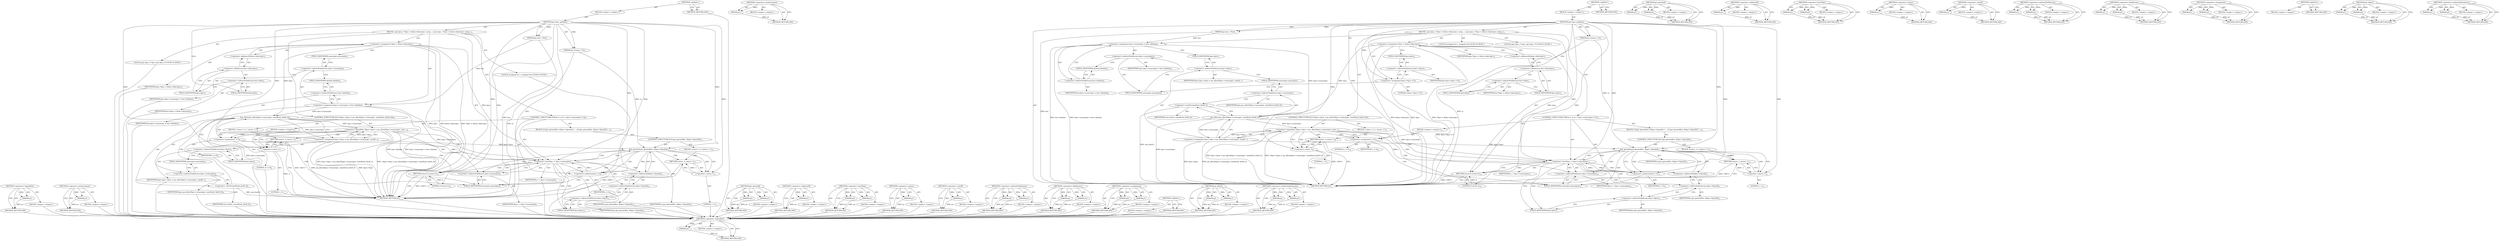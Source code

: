 digraph "&lt;operator&gt;.indirectIndexAccess" {
vulnerable_119 [label=<(METHOD,&lt;operator&gt;.logicalNot)>];
vulnerable_120 [label=<(PARAM,p1)>];
vulnerable_121 [label=<(BLOCK,&lt;empty&gt;,&lt;empty&gt;)>];
vulnerable_122 [label=<(METHOD_RETURN,ANY)>];
vulnerable_141 [label=<(METHOD,&lt;operator&gt;.preIncrement)>];
vulnerable_142 [label=<(PARAM,p1)>];
vulnerable_143 [label=<(BLOCK,&lt;empty&gt;,&lt;empty&gt;)>];
vulnerable_144 [label=<(METHOD_RETURN,ANY)>];
vulnerable_6 [label=<(METHOD,&lt;global&gt;)<SUB>1</SUB>>];
vulnerable_7 [label=<(BLOCK,&lt;empty&gt;,&lt;empty&gt;)<SUB>1</SUB>>];
vulnerable_8 [label=<(METHOD,jp2_bpcc_getdata)<SUB>1</SUB>>];
vulnerable_9 [label=<(PARAM,jp2_box_t *box)<SUB>1</SUB>>];
vulnerable_10 [label=<(PARAM,jas_stream_t *in)<SUB>1</SUB>>];
vulnerable_11 [label=<(BLOCK,{
 	jp2_bpcc_t *bpcc = &amp;box-&gt;data.bpcc;
 	unsig...,{
 	jp2_bpcc_t *bpcc = &amp;box-&gt;data.bpcc;
 	unsig...)<SUB>2</SUB>>];
vulnerable_12 [label="<(LOCAL,jp2_bpcc_t* bpcc: jp2_bpcc_t*)<SUB>3</SUB>>"];
vulnerable_13 [label=<(&lt;operator&gt;.assignment,*bpcc = &amp;box-&gt;data.bpcc)<SUB>3</SUB>>];
vulnerable_14 [label=<(IDENTIFIER,bpcc,*bpcc = &amp;box-&gt;data.bpcc)<SUB>3</SUB>>];
vulnerable_15 [label=<(&lt;operator&gt;.addressOf,&amp;box-&gt;data.bpcc)<SUB>3</SUB>>];
vulnerable_16 [label=<(&lt;operator&gt;.fieldAccess,box-&gt;data.bpcc)<SUB>3</SUB>>];
vulnerable_17 [label=<(&lt;operator&gt;.indirectFieldAccess,box-&gt;data)<SUB>3</SUB>>];
vulnerable_18 [label=<(IDENTIFIER,box,*bpcc = &amp;box-&gt;data.bpcc)<SUB>3</SUB>>];
vulnerable_19 [label=<(FIELD_IDENTIFIER,data,data)<SUB>3</SUB>>];
vulnerable_20 [label=<(FIELD_IDENTIFIER,bpcc,bpcc)<SUB>3</SUB>>];
vulnerable_21 [label="<(LOCAL,unsigned int i: unsigned int)<SUB>4</SUB>>"];
vulnerable_22 [label=<(&lt;operator&gt;.assignment,bpcc-&gt;numcmpts = box-&gt;datalen)<SUB>5</SUB>>];
vulnerable_23 [label=<(&lt;operator&gt;.indirectFieldAccess,bpcc-&gt;numcmpts)<SUB>5</SUB>>];
vulnerable_24 [label=<(IDENTIFIER,bpcc,bpcc-&gt;numcmpts = box-&gt;datalen)<SUB>5</SUB>>];
vulnerable_25 [label=<(FIELD_IDENTIFIER,numcmpts,numcmpts)<SUB>5</SUB>>];
vulnerable_26 [label=<(&lt;operator&gt;.indirectFieldAccess,box-&gt;datalen)<SUB>5</SUB>>];
vulnerable_27 [label=<(IDENTIFIER,box,bpcc-&gt;numcmpts = box-&gt;datalen)<SUB>5</SUB>>];
vulnerable_28 [label=<(FIELD_IDENTIFIER,datalen,datalen)<SUB>5</SUB>>];
vulnerable_29 [label=<(CONTROL_STRUCTURE,IF,if (!(bpcc-&gt;bpcs = jas_alloc2(bpcc-&gt;numcmpts, sizeof(uint_fast8_t)))))<SUB>6</SUB>>];
vulnerable_30 [label=<(&lt;operator&gt;.logicalNot,!(bpcc-&gt;bpcs = jas_alloc2(bpcc-&gt;numcmpts, sizeo...)<SUB>6</SUB>>];
vulnerable_31 [label=<(&lt;operator&gt;.assignment,bpcc-&gt;bpcs = jas_alloc2(bpcc-&gt;numcmpts, sizeof(...)<SUB>6</SUB>>];
vulnerable_32 [label=<(&lt;operator&gt;.indirectFieldAccess,bpcc-&gt;bpcs)<SUB>6</SUB>>];
vulnerable_33 [label=<(IDENTIFIER,bpcc,bpcc-&gt;bpcs = jas_alloc2(bpcc-&gt;numcmpts, sizeof(...)<SUB>6</SUB>>];
vulnerable_34 [label=<(FIELD_IDENTIFIER,bpcs,bpcs)<SUB>6</SUB>>];
vulnerable_35 [label=<(jas_alloc2,jas_alloc2(bpcc-&gt;numcmpts, sizeof(uint_fast8_t)))<SUB>6</SUB>>];
vulnerable_36 [label=<(&lt;operator&gt;.indirectFieldAccess,bpcc-&gt;numcmpts)<SUB>6</SUB>>];
vulnerable_37 [label=<(IDENTIFIER,bpcc,jas_alloc2(bpcc-&gt;numcmpts, sizeof(uint_fast8_t)))<SUB>6</SUB>>];
vulnerable_38 [label=<(FIELD_IDENTIFIER,numcmpts,numcmpts)<SUB>6</SUB>>];
vulnerable_39 [label=<(&lt;operator&gt;.sizeOf,sizeof(uint_fast8_t))<SUB>6</SUB>>];
vulnerable_40 [label=<(IDENTIFIER,uint_fast8_t,sizeof(uint_fast8_t))<SUB>6</SUB>>];
vulnerable_41 [label=<(BLOCK,{
 		return -1;
	},{
 		return -1;
	})<SUB>6</SUB>>];
vulnerable_42 [label=<(RETURN,return -1;,return -1;)<SUB>7</SUB>>];
vulnerable_43 [label=<(&lt;operator&gt;.minus,-1)<SUB>7</SUB>>];
vulnerable_44 [label=<(LITERAL,1,-1)<SUB>7</SUB>>];
vulnerable_45 [label=<(CONTROL_STRUCTURE,FOR,for (i = 0;i &lt; bpcc-&gt;numcmpts;++i))<SUB>9</SUB>>];
vulnerable_46 [label=<(BLOCK,&lt;empty&gt;,&lt;empty&gt;)<SUB>9</SUB>>];
vulnerable_47 [label=<(&lt;operator&gt;.assignment,i = 0)<SUB>9</SUB>>];
vulnerable_48 [label=<(IDENTIFIER,i,i = 0)<SUB>9</SUB>>];
vulnerable_49 [label=<(LITERAL,0,i = 0)<SUB>9</SUB>>];
vulnerable_50 [label=<(&lt;operator&gt;.lessThan,i &lt; bpcc-&gt;numcmpts)<SUB>9</SUB>>];
vulnerable_51 [label=<(IDENTIFIER,i,i &lt; bpcc-&gt;numcmpts)<SUB>9</SUB>>];
vulnerable_52 [label=<(&lt;operator&gt;.indirectFieldAccess,bpcc-&gt;numcmpts)<SUB>9</SUB>>];
vulnerable_53 [label=<(IDENTIFIER,bpcc,i &lt; bpcc-&gt;numcmpts)<SUB>9</SUB>>];
vulnerable_54 [label=<(FIELD_IDENTIFIER,numcmpts,numcmpts)<SUB>9</SUB>>];
vulnerable_55 [label=<(&lt;operator&gt;.preIncrement,++i)<SUB>9</SUB>>];
vulnerable_56 [label=<(IDENTIFIER,i,++i)<SUB>9</SUB>>];
vulnerable_57 [label=<(BLOCK,{
		if (jp2_getuint8(in, &amp;bpcc-&gt;bpcs[i])) {
			...,{
		if (jp2_getuint8(in, &amp;bpcc-&gt;bpcs[i])) {
			...)<SUB>9</SUB>>];
vulnerable_58 [label=<(CONTROL_STRUCTURE,IF,if (jp2_getuint8(in, &amp;bpcc-&gt;bpcs[i])))<SUB>10</SUB>>];
vulnerable_59 [label=<(jp2_getuint8,jp2_getuint8(in, &amp;bpcc-&gt;bpcs[i]))<SUB>10</SUB>>];
vulnerable_60 [label=<(IDENTIFIER,in,jp2_getuint8(in, &amp;bpcc-&gt;bpcs[i]))<SUB>10</SUB>>];
vulnerable_61 [label=<(&lt;operator&gt;.addressOf,&amp;bpcc-&gt;bpcs[i])<SUB>10</SUB>>];
vulnerable_62 [label=<(&lt;operator&gt;.indirectIndexAccess,bpcc-&gt;bpcs[i])<SUB>10</SUB>>];
vulnerable_63 [label=<(&lt;operator&gt;.indirectFieldAccess,bpcc-&gt;bpcs)<SUB>10</SUB>>];
vulnerable_64 [label=<(IDENTIFIER,bpcc,jp2_getuint8(in, &amp;bpcc-&gt;bpcs[i]))<SUB>10</SUB>>];
vulnerable_65 [label=<(FIELD_IDENTIFIER,bpcs,bpcs)<SUB>10</SUB>>];
vulnerable_66 [label=<(IDENTIFIER,i,jp2_getuint8(in, &amp;bpcc-&gt;bpcs[i]))<SUB>10</SUB>>];
vulnerable_67 [label=<(BLOCK,{
			return -1;
		},{
			return -1;
		})<SUB>10</SUB>>];
vulnerable_68 [label=<(RETURN,return -1;,return -1;)<SUB>11</SUB>>];
vulnerable_69 [label=<(&lt;operator&gt;.minus,-1)<SUB>11</SUB>>];
vulnerable_70 [label=<(LITERAL,1,-1)<SUB>11</SUB>>];
vulnerable_71 [label=<(RETURN,return 0;,return 0;)<SUB>14</SUB>>];
vulnerable_72 [label=<(LITERAL,0,return 0;)<SUB>14</SUB>>];
vulnerable_73 [label=<(METHOD_RETURN,int)<SUB>1</SUB>>];
vulnerable_75 [label=<(METHOD_RETURN,ANY)<SUB>1</SUB>>];
vulnerable_145 [label=<(METHOD,jp2_getuint8)>];
vulnerable_146 [label=<(PARAM,p1)>];
vulnerable_147 [label=<(PARAM,p2)>];
vulnerable_148 [label=<(BLOCK,&lt;empty&gt;,&lt;empty&gt;)>];
vulnerable_149 [label=<(METHOD_RETURN,ANY)>];
vulnerable_105 [label=<(METHOD,&lt;operator&gt;.addressOf)>];
vulnerable_106 [label=<(PARAM,p1)>];
vulnerable_107 [label=<(BLOCK,&lt;empty&gt;,&lt;empty&gt;)>];
vulnerable_108 [label=<(METHOD_RETURN,ANY)>];
vulnerable_136 [label=<(METHOD,&lt;operator&gt;.lessThan)>];
vulnerable_137 [label=<(PARAM,p1)>];
vulnerable_138 [label=<(PARAM,p2)>];
vulnerable_139 [label=<(BLOCK,&lt;empty&gt;,&lt;empty&gt;)>];
vulnerable_140 [label=<(METHOD_RETURN,ANY)>];
vulnerable_132 [label=<(METHOD,&lt;operator&gt;.minus)>];
vulnerable_133 [label=<(PARAM,p1)>];
vulnerable_134 [label=<(BLOCK,&lt;empty&gt;,&lt;empty&gt;)>];
vulnerable_135 [label=<(METHOD_RETURN,ANY)>];
vulnerable_128 [label=<(METHOD,&lt;operator&gt;.sizeOf)>];
vulnerable_129 [label=<(PARAM,p1)>];
vulnerable_130 [label=<(BLOCK,&lt;empty&gt;,&lt;empty&gt;)>];
vulnerable_131 [label=<(METHOD_RETURN,ANY)>];
vulnerable_114 [label=<(METHOD,&lt;operator&gt;.indirectFieldAccess)>];
vulnerable_115 [label=<(PARAM,p1)>];
vulnerable_116 [label=<(PARAM,p2)>];
vulnerable_117 [label=<(BLOCK,&lt;empty&gt;,&lt;empty&gt;)>];
vulnerable_118 [label=<(METHOD_RETURN,ANY)>];
vulnerable_109 [label=<(METHOD,&lt;operator&gt;.fieldAccess)>];
vulnerable_110 [label=<(PARAM,p1)>];
vulnerable_111 [label=<(PARAM,p2)>];
vulnerable_112 [label=<(BLOCK,&lt;empty&gt;,&lt;empty&gt;)>];
vulnerable_113 [label=<(METHOD_RETURN,ANY)>];
vulnerable_100 [label=<(METHOD,&lt;operator&gt;.assignment)>];
vulnerable_101 [label=<(PARAM,p1)>];
vulnerable_102 [label=<(PARAM,p2)>];
vulnerable_103 [label=<(BLOCK,&lt;empty&gt;,&lt;empty&gt;)>];
vulnerable_104 [label=<(METHOD_RETURN,ANY)>];
vulnerable_94 [label=<(METHOD,&lt;global&gt;)<SUB>1</SUB>>];
vulnerable_95 [label=<(BLOCK,&lt;empty&gt;,&lt;empty&gt;)>];
vulnerable_96 [label=<(METHOD_RETURN,ANY)>];
vulnerable_123 [label=<(METHOD,jas_alloc2)>];
vulnerable_124 [label=<(PARAM,p1)>];
vulnerable_125 [label=<(PARAM,p2)>];
vulnerable_126 [label=<(BLOCK,&lt;empty&gt;,&lt;empty&gt;)>];
vulnerable_127 [label=<(METHOD_RETURN,ANY)>];
vulnerable_150 [label=<(METHOD,&lt;operator&gt;.indirectIndexAccess)>];
vulnerable_151 [label=<(PARAM,p1)>];
vulnerable_152 [label=<(PARAM,p2)>];
vulnerable_153 [label=<(BLOCK,&lt;empty&gt;,&lt;empty&gt;)>];
vulnerable_154 [label=<(METHOD_RETURN,ANY)>];
fixed_124 [label=<(METHOD,&lt;operator&gt;.logicalNot)>];
fixed_125 [label=<(PARAM,p1)>];
fixed_126 [label=<(BLOCK,&lt;empty&gt;,&lt;empty&gt;)>];
fixed_127 [label=<(METHOD_RETURN,ANY)>];
fixed_146 [label=<(METHOD,&lt;operator&gt;.preIncrement)>];
fixed_147 [label=<(PARAM,p1)>];
fixed_148 [label=<(BLOCK,&lt;empty&gt;,&lt;empty&gt;)>];
fixed_149 [label=<(METHOD_RETURN,ANY)>];
fixed_6 [label=<(METHOD,&lt;global&gt;)<SUB>1</SUB>>];
fixed_7 [label=<(BLOCK,&lt;empty&gt;,&lt;empty&gt;)<SUB>1</SUB>>];
fixed_8 [label=<(METHOD,jp2_bpcc_getdata)<SUB>1</SUB>>];
fixed_9 [label=<(PARAM,jp2_box_t *box)<SUB>1</SUB>>];
fixed_10 [label=<(PARAM,jas_stream_t *in)<SUB>1</SUB>>];
fixed_11 [label=<(BLOCK,{
 	jp2_bpcc_t *bpcc = &amp;box-&gt;data.bpcc;
 	unsig...,{
 	jp2_bpcc_t *bpcc = &amp;box-&gt;data.bpcc;
 	unsig...)<SUB>2</SUB>>];
fixed_12 [label="<(LOCAL,jp2_bpcc_t* bpcc: jp2_bpcc_t*)<SUB>3</SUB>>"];
fixed_13 [label=<(&lt;operator&gt;.assignment,*bpcc = &amp;box-&gt;data.bpcc)<SUB>3</SUB>>];
fixed_14 [label=<(IDENTIFIER,bpcc,*bpcc = &amp;box-&gt;data.bpcc)<SUB>3</SUB>>];
fixed_15 [label=<(&lt;operator&gt;.addressOf,&amp;box-&gt;data.bpcc)<SUB>3</SUB>>];
fixed_16 [label=<(&lt;operator&gt;.fieldAccess,box-&gt;data.bpcc)<SUB>3</SUB>>];
fixed_17 [label=<(&lt;operator&gt;.indirectFieldAccess,box-&gt;data)<SUB>3</SUB>>];
fixed_18 [label=<(IDENTIFIER,box,*bpcc = &amp;box-&gt;data.bpcc)<SUB>3</SUB>>];
fixed_19 [label=<(FIELD_IDENTIFIER,data,data)<SUB>3</SUB>>];
fixed_20 [label=<(FIELD_IDENTIFIER,bpcc,bpcc)<SUB>3</SUB>>];
fixed_21 [label="<(LOCAL,unsigned int i: unsigned int)<SUB>4</SUB>>"];
fixed_22 [label=<(&lt;operator&gt;.assignment,bpcc-&gt;bpcs = 0)<SUB>5</SUB>>];
fixed_23 [label=<(&lt;operator&gt;.indirectFieldAccess,bpcc-&gt;bpcs)<SUB>5</SUB>>];
fixed_24 [label=<(IDENTIFIER,bpcc,bpcc-&gt;bpcs = 0)<SUB>5</SUB>>];
fixed_25 [label=<(FIELD_IDENTIFIER,bpcs,bpcs)<SUB>5</SUB>>];
fixed_26 [label=<(LITERAL,0,bpcc-&gt;bpcs = 0)<SUB>5</SUB>>];
fixed_27 [label=<(&lt;operator&gt;.assignment,bpcc-&gt;numcmpts = box-&gt;datalen)<SUB>6</SUB>>];
fixed_28 [label=<(&lt;operator&gt;.indirectFieldAccess,bpcc-&gt;numcmpts)<SUB>6</SUB>>];
fixed_29 [label=<(IDENTIFIER,bpcc,bpcc-&gt;numcmpts = box-&gt;datalen)<SUB>6</SUB>>];
fixed_30 [label=<(FIELD_IDENTIFIER,numcmpts,numcmpts)<SUB>6</SUB>>];
fixed_31 [label=<(&lt;operator&gt;.indirectFieldAccess,box-&gt;datalen)<SUB>6</SUB>>];
fixed_32 [label=<(IDENTIFIER,box,bpcc-&gt;numcmpts = box-&gt;datalen)<SUB>6</SUB>>];
fixed_33 [label=<(FIELD_IDENTIFIER,datalen,datalen)<SUB>6</SUB>>];
fixed_34 [label=<(CONTROL_STRUCTURE,IF,if (!(bpcc-&gt;bpcs = jas_alloc2(bpcc-&gt;numcmpts, sizeof(uint_fast8_t)))))<SUB>7</SUB>>];
fixed_35 [label=<(&lt;operator&gt;.logicalNot,!(bpcc-&gt;bpcs = jas_alloc2(bpcc-&gt;numcmpts, sizeo...)<SUB>7</SUB>>];
fixed_36 [label=<(&lt;operator&gt;.assignment,bpcc-&gt;bpcs = jas_alloc2(bpcc-&gt;numcmpts, sizeof(...)<SUB>7</SUB>>];
fixed_37 [label=<(&lt;operator&gt;.indirectFieldAccess,bpcc-&gt;bpcs)<SUB>7</SUB>>];
fixed_38 [label=<(IDENTIFIER,bpcc,bpcc-&gt;bpcs = jas_alloc2(bpcc-&gt;numcmpts, sizeof(...)<SUB>7</SUB>>];
fixed_39 [label=<(FIELD_IDENTIFIER,bpcs,bpcs)<SUB>7</SUB>>];
fixed_40 [label=<(jas_alloc2,jas_alloc2(bpcc-&gt;numcmpts, sizeof(uint_fast8_t)))<SUB>7</SUB>>];
fixed_41 [label=<(&lt;operator&gt;.indirectFieldAccess,bpcc-&gt;numcmpts)<SUB>7</SUB>>];
fixed_42 [label=<(IDENTIFIER,bpcc,jas_alloc2(bpcc-&gt;numcmpts, sizeof(uint_fast8_t)))<SUB>7</SUB>>];
fixed_43 [label=<(FIELD_IDENTIFIER,numcmpts,numcmpts)<SUB>7</SUB>>];
fixed_44 [label=<(&lt;operator&gt;.sizeOf,sizeof(uint_fast8_t))<SUB>7</SUB>>];
fixed_45 [label=<(IDENTIFIER,uint_fast8_t,sizeof(uint_fast8_t))<SUB>7</SUB>>];
fixed_46 [label=<(BLOCK,{
 		return -1;
	},{
 		return -1;
	})<SUB>7</SUB>>];
fixed_47 [label=<(RETURN,return -1;,return -1;)<SUB>8</SUB>>];
fixed_48 [label=<(&lt;operator&gt;.minus,-1)<SUB>8</SUB>>];
fixed_49 [label=<(LITERAL,1,-1)<SUB>8</SUB>>];
fixed_50 [label=<(CONTROL_STRUCTURE,FOR,for (i = 0;i &lt; bpcc-&gt;numcmpts;++i))<SUB>10</SUB>>];
fixed_51 [label=<(BLOCK,&lt;empty&gt;,&lt;empty&gt;)<SUB>10</SUB>>];
fixed_52 [label=<(&lt;operator&gt;.assignment,i = 0)<SUB>10</SUB>>];
fixed_53 [label=<(IDENTIFIER,i,i = 0)<SUB>10</SUB>>];
fixed_54 [label=<(LITERAL,0,i = 0)<SUB>10</SUB>>];
fixed_55 [label=<(&lt;operator&gt;.lessThan,i &lt; bpcc-&gt;numcmpts)<SUB>10</SUB>>];
fixed_56 [label=<(IDENTIFIER,i,i &lt; bpcc-&gt;numcmpts)<SUB>10</SUB>>];
fixed_57 [label=<(&lt;operator&gt;.indirectFieldAccess,bpcc-&gt;numcmpts)<SUB>10</SUB>>];
fixed_58 [label=<(IDENTIFIER,bpcc,i &lt; bpcc-&gt;numcmpts)<SUB>10</SUB>>];
fixed_59 [label=<(FIELD_IDENTIFIER,numcmpts,numcmpts)<SUB>10</SUB>>];
fixed_60 [label=<(&lt;operator&gt;.preIncrement,++i)<SUB>10</SUB>>];
fixed_61 [label=<(IDENTIFIER,i,++i)<SUB>10</SUB>>];
fixed_62 [label=<(BLOCK,{
		if (jp2_getuint8(in, &amp;bpcc-&gt;bpcs[i])) {
			...,{
		if (jp2_getuint8(in, &amp;bpcc-&gt;bpcs[i])) {
			...)<SUB>10</SUB>>];
fixed_63 [label=<(CONTROL_STRUCTURE,IF,if (jp2_getuint8(in, &amp;bpcc-&gt;bpcs[i])))<SUB>11</SUB>>];
fixed_64 [label=<(jp2_getuint8,jp2_getuint8(in, &amp;bpcc-&gt;bpcs[i]))<SUB>11</SUB>>];
fixed_65 [label=<(IDENTIFIER,in,jp2_getuint8(in, &amp;bpcc-&gt;bpcs[i]))<SUB>11</SUB>>];
fixed_66 [label=<(&lt;operator&gt;.addressOf,&amp;bpcc-&gt;bpcs[i])<SUB>11</SUB>>];
fixed_67 [label=<(&lt;operator&gt;.indirectIndexAccess,bpcc-&gt;bpcs[i])<SUB>11</SUB>>];
fixed_68 [label=<(&lt;operator&gt;.indirectFieldAccess,bpcc-&gt;bpcs)<SUB>11</SUB>>];
fixed_69 [label=<(IDENTIFIER,bpcc,jp2_getuint8(in, &amp;bpcc-&gt;bpcs[i]))<SUB>11</SUB>>];
fixed_70 [label=<(FIELD_IDENTIFIER,bpcs,bpcs)<SUB>11</SUB>>];
fixed_71 [label=<(IDENTIFIER,i,jp2_getuint8(in, &amp;bpcc-&gt;bpcs[i]))<SUB>11</SUB>>];
fixed_72 [label=<(BLOCK,{
			return -1;
		},{
			return -1;
		})<SUB>11</SUB>>];
fixed_73 [label=<(RETURN,return -1;,return -1;)<SUB>12</SUB>>];
fixed_74 [label=<(&lt;operator&gt;.minus,-1)<SUB>12</SUB>>];
fixed_75 [label=<(LITERAL,1,-1)<SUB>12</SUB>>];
fixed_76 [label=<(RETURN,return 0;,return 0;)<SUB>15</SUB>>];
fixed_77 [label=<(LITERAL,0,return 0;)<SUB>15</SUB>>];
fixed_78 [label=<(METHOD_RETURN,int)<SUB>1</SUB>>];
fixed_80 [label=<(METHOD_RETURN,ANY)<SUB>1</SUB>>];
fixed_150 [label=<(METHOD,jp2_getuint8)>];
fixed_151 [label=<(PARAM,p1)>];
fixed_152 [label=<(PARAM,p2)>];
fixed_153 [label=<(BLOCK,&lt;empty&gt;,&lt;empty&gt;)>];
fixed_154 [label=<(METHOD_RETURN,ANY)>];
fixed_110 [label=<(METHOD,&lt;operator&gt;.addressOf)>];
fixed_111 [label=<(PARAM,p1)>];
fixed_112 [label=<(BLOCK,&lt;empty&gt;,&lt;empty&gt;)>];
fixed_113 [label=<(METHOD_RETURN,ANY)>];
fixed_141 [label=<(METHOD,&lt;operator&gt;.lessThan)>];
fixed_142 [label=<(PARAM,p1)>];
fixed_143 [label=<(PARAM,p2)>];
fixed_144 [label=<(BLOCK,&lt;empty&gt;,&lt;empty&gt;)>];
fixed_145 [label=<(METHOD_RETURN,ANY)>];
fixed_137 [label=<(METHOD,&lt;operator&gt;.minus)>];
fixed_138 [label=<(PARAM,p1)>];
fixed_139 [label=<(BLOCK,&lt;empty&gt;,&lt;empty&gt;)>];
fixed_140 [label=<(METHOD_RETURN,ANY)>];
fixed_133 [label=<(METHOD,&lt;operator&gt;.sizeOf)>];
fixed_134 [label=<(PARAM,p1)>];
fixed_135 [label=<(BLOCK,&lt;empty&gt;,&lt;empty&gt;)>];
fixed_136 [label=<(METHOD_RETURN,ANY)>];
fixed_119 [label=<(METHOD,&lt;operator&gt;.indirectFieldAccess)>];
fixed_120 [label=<(PARAM,p1)>];
fixed_121 [label=<(PARAM,p2)>];
fixed_122 [label=<(BLOCK,&lt;empty&gt;,&lt;empty&gt;)>];
fixed_123 [label=<(METHOD_RETURN,ANY)>];
fixed_114 [label=<(METHOD,&lt;operator&gt;.fieldAccess)>];
fixed_115 [label=<(PARAM,p1)>];
fixed_116 [label=<(PARAM,p2)>];
fixed_117 [label=<(BLOCK,&lt;empty&gt;,&lt;empty&gt;)>];
fixed_118 [label=<(METHOD_RETURN,ANY)>];
fixed_105 [label=<(METHOD,&lt;operator&gt;.assignment)>];
fixed_106 [label=<(PARAM,p1)>];
fixed_107 [label=<(PARAM,p2)>];
fixed_108 [label=<(BLOCK,&lt;empty&gt;,&lt;empty&gt;)>];
fixed_109 [label=<(METHOD_RETURN,ANY)>];
fixed_99 [label=<(METHOD,&lt;global&gt;)<SUB>1</SUB>>];
fixed_100 [label=<(BLOCK,&lt;empty&gt;,&lt;empty&gt;)>];
fixed_101 [label=<(METHOD_RETURN,ANY)>];
fixed_128 [label=<(METHOD,jas_alloc2)>];
fixed_129 [label=<(PARAM,p1)>];
fixed_130 [label=<(PARAM,p2)>];
fixed_131 [label=<(BLOCK,&lt;empty&gt;,&lt;empty&gt;)>];
fixed_132 [label=<(METHOD_RETURN,ANY)>];
fixed_155 [label=<(METHOD,&lt;operator&gt;.indirectIndexAccess)>];
fixed_156 [label=<(PARAM,p1)>];
fixed_157 [label=<(PARAM,p2)>];
fixed_158 [label=<(BLOCK,&lt;empty&gt;,&lt;empty&gt;)>];
fixed_159 [label=<(METHOD_RETURN,ANY)>];
vulnerable_119 -> vulnerable_120  [key=0, label="AST: "];
vulnerable_119 -> vulnerable_120  [key=1, label="DDG: "];
vulnerable_119 -> vulnerable_121  [key=0, label="AST: "];
vulnerable_119 -> vulnerable_122  [key=0, label="AST: "];
vulnerable_119 -> vulnerable_122  [key=1, label="CFG: "];
vulnerable_120 -> vulnerable_122  [key=0, label="DDG: p1"];
vulnerable_121 -> fixed_124  [key=0];
vulnerable_122 -> fixed_124  [key=0];
vulnerable_141 -> vulnerable_142  [key=0, label="AST: "];
vulnerable_141 -> vulnerable_142  [key=1, label="DDG: "];
vulnerable_141 -> vulnerable_143  [key=0, label="AST: "];
vulnerable_141 -> vulnerable_144  [key=0, label="AST: "];
vulnerable_141 -> vulnerable_144  [key=1, label="CFG: "];
vulnerable_142 -> vulnerable_144  [key=0, label="DDG: p1"];
vulnerable_143 -> fixed_124  [key=0];
vulnerable_144 -> fixed_124  [key=0];
vulnerable_6 -> vulnerable_7  [key=0, label="AST: "];
vulnerable_6 -> vulnerable_75  [key=0, label="AST: "];
vulnerable_6 -> vulnerable_75  [key=1, label="CFG: "];
vulnerable_7 -> vulnerable_8  [key=0, label="AST: "];
vulnerable_8 -> vulnerable_9  [key=0, label="AST: "];
vulnerable_8 -> vulnerable_9  [key=1, label="DDG: "];
vulnerable_8 -> vulnerable_10  [key=0, label="AST: "];
vulnerable_8 -> vulnerable_10  [key=1, label="DDG: "];
vulnerable_8 -> vulnerable_11  [key=0, label="AST: "];
vulnerable_8 -> vulnerable_73  [key=0, label="AST: "];
vulnerable_8 -> vulnerable_19  [key=0, label="CFG: "];
vulnerable_8 -> vulnerable_71  [key=0, label="DDG: "];
vulnerable_8 -> vulnerable_72  [key=0, label="DDG: "];
vulnerable_8 -> vulnerable_47  [key=0, label="DDG: "];
vulnerable_8 -> vulnerable_50  [key=0, label="DDG: "];
vulnerable_8 -> vulnerable_55  [key=0, label="DDG: "];
vulnerable_8 -> vulnerable_43  [key=0, label="DDG: "];
vulnerable_8 -> vulnerable_59  [key=0, label="DDG: "];
vulnerable_8 -> vulnerable_69  [key=0, label="DDG: "];
vulnerable_9 -> vulnerable_73  [key=0, label="DDG: box"];
vulnerable_9 -> vulnerable_22  [key=0, label="DDG: box"];
vulnerable_10 -> vulnerable_73  [key=0, label="DDG: in"];
vulnerable_10 -> vulnerable_59  [key=0, label="DDG: in"];
vulnerable_11 -> vulnerable_12  [key=0, label="AST: "];
vulnerable_11 -> vulnerable_13  [key=0, label="AST: "];
vulnerable_11 -> vulnerable_21  [key=0, label="AST: "];
vulnerable_11 -> vulnerable_22  [key=0, label="AST: "];
vulnerable_11 -> vulnerable_29  [key=0, label="AST: "];
vulnerable_11 -> vulnerable_45  [key=0, label="AST: "];
vulnerable_11 -> vulnerable_71  [key=0, label="AST: "];
vulnerable_12 -> fixed_124  [key=0];
vulnerable_13 -> vulnerable_14  [key=0, label="AST: "];
vulnerable_13 -> vulnerable_15  [key=0, label="AST: "];
vulnerable_13 -> vulnerable_25  [key=0, label="CFG: "];
vulnerable_13 -> vulnerable_73  [key=0, label="DDG: bpcc"];
vulnerable_13 -> vulnerable_73  [key=1, label="DDG: &amp;box-&gt;data.bpcc"];
vulnerable_13 -> vulnerable_73  [key=2, label="DDG: *bpcc = &amp;box-&gt;data.bpcc"];
vulnerable_13 -> vulnerable_50  [key=0, label="DDG: bpcc"];
vulnerable_13 -> vulnerable_35  [key=0, label="DDG: bpcc"];
vulnerable_14 -> fixed_124  [key=0];
vulnerable_15 -> vulnerable_16  [key=0, label="AST: "];
vulnerable_15 -> vulnerable_13  [key=0, label="CFG: "];
vulnerable_16 -> vulnerable_17  [key=0, label="AST: "];
vulnerable_16 -> vulnerable_20  [key=0, label="AST: "];
vulnerable_16 -> vulnerable_15  [key=0, label="CFG: "];
vulnerable_17 -> vulnerable_18  [key=0, label="AST: "];
vulnerable_17 -> vulnerable_19  [key=0, label="AST: "];
vulnerable_17 -> vulnerable_20  [key=0, label="CFG: "];
vulnerable_18 -> fixed_124  [key=0];
vulnerable_19 -> vulnerable_17  [key=0, label="CFG: "];
vulnerable_20 -> vulnerable_16  [key=0, label="CFG: "];
vulnerable_21 -> fixed_124  [key=0];
vulnerable_22 -> vulnerable_23  [key=0, label="AST: "];
vulnerable_22 -> vulnerable_26  [key=0, label="AST: "];
vulnerable_22 -> vulnerable_34  [key=0, label="CFG: "];
vulnerable_22 -> vulnerable_73  [key=0, label="DDG: box-&gt;datalen"];
vulnerable_22 -> vulnerable_73  [key=1, label="DDG: bpcc-&gt;numcmpts = box-&gt;datalen"];
vulnerable_22 -> vulnerable_35  [key=0, label="DDG: bpcc-&gt;numcmpts"];
vulnerable_23 -> vulnerable_24  [key=0, label="AST: "];
vulnerable_23 -> vulnerable_25  [key=0, label="AST: "];
vulnerable_23 -> vulnerable_28  [key=0, label="CFG: "];
vulnerable_24 -> fixed_124  [key=0];
vulnerable_25 -> vulnerable_23  [key=0, label="CFG: "];
vulnerable_26 -> vulnerable_27  [key=0, label="AST: "];
vulnerable_26 -> vulnerable_28  [key=0, label="AST: "];
vulnerable_26 -> vulnerable_22  [key=0, label="CFG: "];
vulnerable_27 -> fixed_124  [key=0];
vulnerable_28 -> vulnerable_26  [key=0, label="CFG: "];
vulnerable_29 -> vulnerable_30  [key=0, label="AST: "];
vulnerable_29 -> vulnerable_41  [key=0, label="AST: "];
vulnerable_30 -> vulnerable_31  [key=0, label="AST: "];
vulnerable_30 -> vulnerable_43  [key=0, label="CFG: "];
vulnerable_30 -> vulnerable_43  [key=1, label="CDG: "];
vulnerable_30 -> vulnerable_47  [key=0, label="CFG: "];
vulnerable_30 -> vulnerable_47  [key=1, label="CDG: "];
vulnerable_30 -> vulnerable_73  [key=0, label="DDG: bpcc-&gt;bpcs = jas_alloc2(bpcc-&gt;numcmpts, sizeof(uint_fast8_t))"];
vulnerable_30 -> vulnerable_73  [key=1, label="DDG: !(bpcc-&gt;bpcs = jas_alloc2(bpcc-&gt;numcmpts, sizeof(uint_fast8_t)))"];
vulnerable_30 -> vulnerable_42  [key=0, label="CDG: "];
vulnerable_30 -> vulnerable_52  [key=0, label="CDG: "];
vulnerable_30 -> vulnerable_50  [key=0, label="CDG: "];
vulnerable_30 -> vulnerable_54  [key=0, label="CDG: "];
vulnerable_31 -> vulnerable_32  [key=0, label="AST: "];
vulnerable_31 -> vulnerable_35  [key=0, label="AST: "];
vulnerable_31 -> vulnerable_30  [key=0, label="CFG: "];
vulnerable_31 -> vulnerable_30  [key=1, label="DDG: bpcc-&gt;bpcs"];
vulnerable_31 -> vulnerable_73  [key=0, label="DDG: bpcc-&gt;bpcs"];
vulnerable_31 -> vulnerable_73  [key=1, label="DDG: jas_alloc2(bpcc-&gt;numcmpts, sizeof(uint_fast8_t))"];
vulnerable_31 -> vulnerable_59  [key=0, label="DDG: bpcc-&gt;bpcs"];
vulnerable_32 -> vulnerable_33  [key=0, label="AST: "];
vulnerable_32 -> vulnerable_34  [key=0, label="AST: "];
vulnerable_32 -> vulnerable_38  [key=0, label="CFG: "];
vulnerable_33 -> fixed_124  [key=0];
vulnerable_34 -> vulnerable_32  [key=0, label="CFG: "];
vulnerable_35 -> vulnerable_36  [key=0, label="AST: "];
vulnerable_35 -> vulnerable_39  [key=0, label="AST: "];
vulnerable_35 -> vulnerable_31  [key=0, label="CFG: "];
vulnerable_35 -> vulnerable_31  [key=1, label="DDG: bpcc-&gt;numcmpts"];
vulnerable_35 -> vulnerable_73  [key=0, label="DDG: bpcc-&gt;numcmpts"];
vulnerable_35 -> vulnerable_30  [key=0, label="DDG: bpcc-&gt;numcmpts"];
vulnerable_35 -> vulnerable_50  [key=0, label="DDG: bpcc-&gt;numcmpts"];
vulnerable_36 -> vulnerable_37  [key=0, label="AST: "];
vulnerable_36 -> vulnerable_38  [key=0, label="AST: "];
vulnerable_36 -> vulnerable_39  [key=0, label="CFG: "];
vulnerable_37 -> fixed_124  [key=0];
vulnerable_38 -> vulnerable_36  [key=0, label="CFG: "];
vulnerable_39 -> vulnerable_40  [key=0, label="AST: "];
vulnerable_39 -> vulnerable_35  [key=0, label="CFG: "];
vulnerable_39 -> vulnerable_73  [key=0, label="DDG: uint_fast8_t"];
vulnerable_40 -> fixed_124  [key=0];
vulnerable_41 -> vulnerable_42  [key=0, label="AST: "];
vulnerable_42 -> vulnerable_43  [key=0, label="AST: "];
vulnerable_42 -> vulnerable_73  [key=0, label="CFG: "];
vulnerable_42 -> vulnerable_73  [key=1, label="DDG: &lt;RET&gt;"];
vulnerable_43 -> vulnerable_44  [key=0, label="AST: "];
vulnerable_43 -> vulnerable_42  [key=0, label="CFG: "];
vulnerable_43 -> vulnerable_42  [key=1, label="DDG: -1"];
vulnerable_43 -> vulnerable_73  [key=0, label="DDG: -1"];
vulnerable_44 -> fixed_124  [key=0];
vulnerable_45 -> vulnerable_46  [key=0, label="AST: "];
vulnerable_45 -> vulnerable_50  [key=0, label="AST: "];
vulnerable_45 -> vulnerable_55  [key=0, label="AST: "];
vulnerable_45 -> vulnerable_57  [key=0, label="AST: "];
vulnerable_46 -> vulnerable_47  [key=0, label="AST: "];
vulnerable_47 -> vulnerable_48  [key=0, label="AST: "];
vulnerable_47 -> vulnerable_49  [key=0, label="AST: "];
vulnerable_47 -> vulnerable_54  [key=0, label="CFG: "];
vulnerable_47 -> vulnerable_50  [key=0, label="DDG: i"];
vulnerable_48 -> fixed_124  [key=0];
vulnerable_49 -> fixed_124  [key=0];
vulnerable_50 -> vulnerable_51  [key=0, label="AST: "];
vulnerable_50 -> vulnerable_52  [key=0, label="AST: "];
vulnerable_50 -> vulnerable_65  [key=0, label="CFG: "];
vulnerable_50 -> vulnerable_65  [key=1, label="CDG: "];
vulnerable_50 -> vulnerable_71  [key=0, label="CFG: "];
vulnerable_50 -> vulnerable_71  [key=1, label="CDG: "];
vulnerable_50 -> vulnerable_55  [key=0, label="DDG: i"];
vulnerable_50 -> vulnerable_61  [key=0, label="CDG: "];
vulnerable_50 -> vulnerable_63  [key=0, label="CDG: "];
vulnerable_50 -> vulnerable_59  [key=0, label="CDG: "];
vulnerable_50 -> vulnerable_62  [key=0, label="CDG: "];
vulnerable_51 -> fixed_124  [key=0];
vulnerable_52 -> vulnerable_53  [key=0, label="AST: "];
vulnerable_52 -> vulnerable_54  [key=0, label="AST: "];
vulnerable_52 -> vulnerable_50  [key=0, label="CFG: "];
vulnerable_53 -> fixed_124  [key=0];
vulnerable_54 -> vulnerable_52  [key=0, label="CFG: "];
vulnerable_55 -> vulnerable_56  [key=0, label="AST: "];
vulnerable_55 -> vulnerable_54  [key=0, label="CFG: "];
vulnerable_55 -> vulnerable_50  [key=0, label="DDG: i"];
vulnerable_56 -> fixed_124  [key=0];
vulnerable_57 -> vulnerable_58  [key=0, label="AST: "];
vulnerable_58 -> vulnerable_59  [key=0, label="AST: "];
vulnerable_58 -> vulnerable_67  [key=0, label="AST: "];
vulnerable_59 -> vulnerable_60  [key=0, label="AST: "];
vulnerable_59 -> vulnerable_61  [key=0, label="AST: "];
vulnerable_59 -> vulnerable_69  [key=0, label="CFG: "];
vulnerable_59 -> vulnerable_69  [key=1, label="CDG: "];
vulnerable_59 -> vulnerable_55  [key=0, label="CFG: "];
vulnerable_59 -> vulnerable_55  [key=1, label="CDG: "];
vulnerable_59 -> vulnerable_68  [key=0, label="CDG: "];
vulnerable_59 -> vulnerable_52  [key=0, label="CDG: "];
vulnerable_59 -> vulnerable_50  [key=0, label="CDG: "];
vulnerable_59 -> vulnerable_54  [key=0, label="CDG: "];
vulnerable_60 -> fixed_124  [key=0];
vulnerable_61 -> vulnerable_62  [key=0, label="AST: "];
vulnerable_61 -> vulnerable_59  [key=0, label="CFG: "];
vulnerable_62 -> vulnerable_63  [key=0, label="AST: "];
vulnerable_62 -> vulnerable_66  [key=0, label="AST: "];
vulnerable_62 -> vulnerable_61  [key=0, label="CFG: "];
vulnerable_63 -> vulnerable_64  [key=0, label="AST: "];
vulnerable_63 -> vulnerable_65  [key=0, label="AST: "];
vulnerable_63 -> vulnerable_62  [key=0, label="CFG: "];
vulnerable_64 -> fixed_124  [key=0];
vulnerable_65 -> vulnerable_63  [key=0, label="CFG: "];
vulnerable_66 -> fixed_124  [key=0];
vulnerable_67 -> vulnerable_68  [key=0, label="AST: "];
vulnerable_68 -> vulnerable_69  [key=0, label="AST: "];
vulnerable_68 -> vulnerable_73  [key=0, label="CFG: "];
vulnerable_68 -> vulnerable_73  [key=1, label="DDG: &lt;RET&gt;"];
vulnerable_69 -> vulnerable_70  [key=0, label="AST: "];
vulnerable_69 -> vulnerable_68  [key=0, label="CFG: "];
vulnerable_69 -> vulnerable_68  [key=1, label="DDG: -1"];
vulnerable_70 -> fixed_124  [key=0];
vulnerable_71 -> vulnerable_72  [key=0, label="AST: "];
vulnerable_71 -> vulnerable_73  [key=0, label="CFG: "];
vulnerable_71 -> vulnerable_73  [key=1, label="DDG: &lt;RET&gt;"];
vulnerable_72 -> vulnerable_71  [key=0, label="DDG: 0"];
vulnerable_73 -> fixed_124  [key=0];
vulnerable_75 -> fixed_124  [key=0];
vulnerable_145 -> vulnerable_146  [key=0, label="AST: "];
vulnerable_145 -> vulnerable_146  [key=1, label="DDG: "];
vulnerable_145 -> vulnerable_148  [key=0, label="AST: "];
vulnerable_145 -> vulnerable_147  [key=0, label="AST: "];
vulnerable_145 -> vulnerable_147  [key=1, label="DDG: "];
vulnerable_145 -> vulnerable_149  [key=0, label="AST: "];
vulnerable_145 -> vulnerable_149  [key=1, label="CFG: "];
vulnerable_146 -> vulnerable_149  [key=0, label="DDG: p1"];
vulnerable_147 -> vulnerable_149  [key=0, label="DDG: p2"];
vulnerable_148 -> fixed_124  [key=0];
vulnerable_149 -> fixed_124  [key=0];
vulnerable_105 -> vulnerable_106  [key=0, label="AST: "];
vulnerable_105 -> vulnerable_106  [key=1, label="DDG: "];
vulnerable_105 -> vulnerable_107  [key=0, label="AST: "];
vulnerable_105 -> vulnerable_108  [key=0, label="AST: "];
vulnerable_105 -> vulnerable_108  [key=1, label="CFG: "];
vulnerable_106 -> vulnerable_108  [key=0, label="DDG: p1"];
vulnerable_107 -> fixed_124  [key=0];
vulnerable_108 -> fixed_124  [key=0];
vulnerable_136 -> vulnerable_137  [key=0, label="AST: "];
vulnerable_136 -> vulnerable_137  [key=1, label="DDG: "];
vulnerable_136 -> vulnerable_139  [key=0, label="AST: "];
vulnerable_136 -> vulnerable_138  [key=0, label="AST: "];
vulnerable_136 -> vulnerable_138  [key=1, label="DDG: "];
vulnerable_136 -> vulnerable_140  [key=0, label="AST: "];
vulnerable_136 -> vulnerable_140  [key=1, label="CFG: "];
vulnerable_137 -> vulnerable_140  [key=0, label="DDG: p1"];
vulnerable_138 -> vulnerable_140  [key=0, label="DDG: p2"];
vulnerable_139 -> fixed_124  [key=0];
vulnerable_140 -> fixed_124  [key=0];
vulnerable_132 -> vulnerable_133  [key=0, label="AST: "];
vulnerable_132 -> vulnerable_133  [key=1, label="DDG: "];
vulnerable_132 -> vulnerable_134  [key=0, label="AST: "];
vulnerable_132 -> vulnerable_135  [key=0, label="AST: "];
vulnerable_132 -> vulnerable_135  [key=1, label="CFG: "];
vulnerable_133 -> vulnerable_135  [key=0, label="DDG: p1"];
vulnerable_134 -> fixed_124  [key=0];
vulnerable_135 -> fixed_124  [key=0];
vulnerable_128 -> vulnerable_129  [key=0, label="AST: "];
vulnerable_128 -> vulnerable_129  [key=1, label="DDG: "];
vulnerable_128 -> vulnerable_130  [key=0, label="AST: "];
vulnerable_128 -> vulnerable_131  [key=0, label="AST: "];
vulnerable_128 -> vulnerable_131  [key=1, label="CFG: "];
vulnerable_129 -> vulnerable_131  [key=0, label="DDG: p1"];
vulnerable_130 -> fixed_124  [key=0];
vulnerable_131 -> fixed_124  [key=0];
vulnerable_114 -> vulnerable_115  [key=0, label="AST: "];
vulnerable_114 -> vulnerable_115  [key=1, label="DDG: "];
vulnerable_114 -> vulnerable_117  [key=0, label="AST: "];
vulnerable_114 -> vulnerable_116  [key=0, label="AST: "];
vulnerable_114 -> vulnerable_116  [key=1, label="DDG: "];
vulnerable_114 -> vulnerable_118  [key=0, label="AST: "];
vulnerable_114 -> vulnerable_118  [key=1, label="CFG: "];
vulnerable_115 -> vulnerable_118  [key=0, label="DDG: p1"];
vulnerable_116 -> vulnerable_118  [key=0, label="DDG: p2"];
vulnerable_117 -> fixed_124  [key=0];
vulnerable_118 -> fixed_124  [key=0];
vulnerable_109 -> vulnerable_110  [key=0, label="AST: "];
vulnerable_109 -> vulnerable_110  [key=1, label="DDG: "];
vulnerable_109 -> vulnerable_112  [key=0, label="AST: "];
vulnerable_109 -> vulnerable_111  [key=0, label="AST: "];
vulnerable_109 -> vulnerable_111  [key=1, label="DDG: "];
vulnerable_109 -> vulnerable_113  [key=0, label="AST: "];
vulnerable_109 -> vulnerable_113  [key=1, label="CFG: "];
vulnerable_110 -> vulnerable_113  [key=0, label="DDG: p1"];
vulnerable_111 -> vulnerable_113  [key=0, label="DDG: p2"];
vulnerable_112 -> fixed_124  [key=0];
vulnerable_113 -> fixed_124  [key=0];
vulnerable_100 -> vulnerable_101  [key=0, label="AST: "];
vulnerable_100 -> vulnerable_101  [key=1, label="DDG: "];
vulnerable_100 -> vulnerable_103  [key=0, label="AST: "];
vulnerable_100 -> vulnerable_102  [key=0, label="AST: "];
vulnerable_100 -> vulnerable_102  [key=1, label="DDG: "];
vulnerable_100 -> vulnerable_104  [key=0, label="AST: "];
vulnerable_100 -> vulnerable_104  [key=1, label="CFG: "];
vulnerable_101 -> vulnerable_104  [key=0, label="DDG: p1"];
vulnerable_102 -> vulnerable_104  [key=0, label="DDG: p2"];
vulnerable_103 -> fixed_124  [key=0];
vulnerable_104 -> fixed_124  [key=0];
vulnerable_94 -> vulnerable_95  [key=0, label="AST: "];
vulnerable_94 -> vulnerable_96  [key=0, label="AST: "];
vulnerable_94 -> vulnerable_96  [key=1, label="CFG: "];
vulnerable_95 -> fixed_124  [key=0];
vulnerable_96 -> fixed_124  [key=0];
vulnerable_123 -> vulnerable_124  [key=0, label="AST: "];
vulnerable_123 -> vulnerable_124  [key=1, label="DDG: "];
vulnerable_123 -> vulnerable_126  [key=0, label="AST: "];
vulnerable_123 -> vulnerable_125  [key=0, label="AST: "];
vulnerable_123 -> vulnerable_125  [key=1, label="DDG: "];
vulnerable_123 -> vulnerable_127  [key=0, label="AST: "];
vulnerable_123 -> vulnerable_127  [key=1, label="CFG: "];
vulnerable_124 -> vulnerable_127  [key=0, label="DDG: p1"];
vulnerable_125 -> vulnerable_127  [key=0, label="DDG: p2"];
vulnerable_126 -> fixed_124  [key=0];
vulnerable_127 -> fixed_124  [key=0];
vulnerable_150 -> vulnerable_151  [key=0, label="AST: "];
vulnerable_150 -> vulnerable_151  [key=1, label="DDG: "];
vulnerable_150 -> vulnerable_153  [key=0, label="AST: "];
vulnerable_150 -> vulnerable_152  [key=0, label="AST: "];
vulnerable_150 -> vulnerable_152  [key=1, label="DDG: "];
vulnerable_150 -> vulnerable_154  [key=0, label="AST: "];
vulnerable_150 -> vulnerable_154  [key=1, label="CFG: "];
vulnerable_151 -> vulnerable_154  [key=0, label="DDG: p1"];
vulnerable_152 -> vulnerable_154  [key=0, label="DDG: p2"];
vulnerable_153 -> fixed_124  [key=0];
vulnerable_154 -> fixed_124  [key=0];
fixed_124 -> fixed_125  [key=0, label="AST: "];
fixed_124 -> fixed_125  [key=1, label="DDG: "];
fixed_124 -> fixed_126  [key=0, label="AST: "];
fixed_124 -> fixed_127  [key=0, label="AST: "];
fixed_124 -> fixed_127  [key=1, label="CFG: "];
fixed_125 -> fixed_127  [key=0, label="DDG: p1"];
fixed_146 -> fixed_147  [key=0, label="AST: "];
fixed_146 -> fixed_147  [key=1, label="DDG: "];
fixed_146 -> fixed_148  [key=0, label="AST: "];
fixed_146 -> fixed_149  [key=0, label="AST: "];
fixed_146 -> fixed_149  [key=1, label="CFG: "];
fixed_147 -> fixed_149  [key=0, label="DDG: p1"];
fixed_6 -> fixed_7  [key=0, label="AST: "];
fixed_6 -> fixed_80  [key=0, label="AST: "];
fixed_6 -> fixed_80  [key=1, label="CFG: "];
fixed_7 -> fixed_8  [key=0, label="AST: "];
fixed_8 -> fixed_9  [key=0, label="AST: "];
fixed_8 -> fixed_9  [key=1, label="DDG: "];
fixed_8 -> fixed_10  [key=0, label="AST: "];
fixed_8 -> fixed_10  [key=1, label="DDG: "];
fixed_8 -> fixed_11  [key=0, label="AST: "];
fixed_8 -> fixed_78  [key=0, label="AST: "];
fixed_8 -> fixed_19  [key=0, label="CFG: "];
fixed_8 -> fixed_22  [key=0, label="DDG: "];
fixed_8 -> fixed_76  [key=0, label="DDG: "];
fixed_8 -> fixed_77  [key=0, label="DDG: "];
fixed_8 -> fixed_52  [key=0, label="DDG: "];
fixed_8 -> fixed_55  [key=0, label="DDG: "];
fixed_8 -> fixed_60  [key=0, label="DDG: "];
fixed_8 -> fixed_48  [key=0, label="DDG: "];
fixed_8 -> fixed_64  [key=0, label="DDG: "];
fixed_8 -> fixed_74  [key=0, label="DDG: "];
fixed_9 -> fixed_78  [key=0, label="DDG: box"];
fixed_9 -> fixed_27  [key=0, label="DDG: box"];
fixed_10 -> fixed_78  [key=0, label="DDG: in"];
fixed_10 -> fixed_64  [key=0, label="DDG: in"];
fixed_11 -> fixed_12  [key=0, label="AST: "];
fixed_11 -> fixed_13  [key=0, label="AST: "];
fixed_11 -> fixed_21  [key=0, label="AST: "];
fixed_11 -> fixed_22  [key=0, label="AST: "];
fixed_11 -> fixed_27  [key=0, label="AST: "];
fixed_11 -> fixed_34  [key=0, label="AST: "];
fixed_11 -> fixed_50  [key=0, label="AST: "];
fixed_11 -> fixed_76  [key=0, label="AST: "];
fixed_13 -> fixed_14  [key=0, label="AST: "];
fixed_13 -> fixed_15  [key=0, label="AST: "];
fixed_13 -> fixed_25  [key=0, label="CFG: "];
fixed_13 -> fixed_78  [key=0, label="DDG: bpcc"];
fixed_13 -> fixed_78  [key=1, label="DDG: &amp;box-&gt;data.bpcc"];
fixed_13 -> fixed_78  [key=2, label="DDG: *bpcc = &amp;box-&gt;data.bpcc"];
fixed_13 -> fixed_55  [key=0, label="DDG: bpcc"];
fixed_13 -> fixed_40  [key=0, label="DDG: bpcc"];
fixed_15 -> fixed_16  [key=0, label="AST: "];
fixed_15 -> fixed_13  [key=0, label="CFG: "];
fixed_16 -> fixed_17  [key=0, label="AST: "];
fixed_16 -> fixed_20  [key=0, label="AST: "];
fixed_16 -> fixed_15  [key=0, label="CFG: "];
fixed_17 -> fixed_18  [key=0, label="AST: "];
fixed_17 -> fixed_19  [key=0, label="AST: "];
fixed_17 -> fixed_20  [key=0, label="CFG: "];
fixed_19 -> fixed_17  [key=0, label="CFG: "];
fixed_20 -> fixed_16  [key=0, label="CFG: "];
fixed_22 -> fixed_23  [key=0, label="AST: "];
fixed_22 -> fixed_26  [key=0, label="AST: "];
fixed_22 -> fixed_30  [key=0, label="CFG: "];
fixed_22 -> fixed_78  [key=0, label="DDG: bpcc-&gt;bpcs = 0"];
fixed_23 -> fixed_24  [key=0, label="AST: "];
fixed_23 -> fixed_25  [key=0, label="AST: "];
fixed_23 -> fixed_22  [key=0, label="CFG: "];
fixed_25 -> fixed_23  [key=0, label="CFG: "];
fixed_27 -> fixed_28  [key=0, label="AST: "];
fixed_27 -> fixed_31  [key=0, label="AST: "];
fixed_27 -> fixed_39  [key=0, label="CFG: "];
fixed_27 -> fixed_78  [key=0, label="DDG: box-&gt;datalen"];
fixed_27 -> fixed_78  [key=1, label="DDG: bpcc-&gt;numcmpts = box-&gt;datalen"];
fixed_27 -> fixed_40  [key=0, label="DDG: bpcc-&gt;numcmpts"];
fixed_28 -> fixed_29  [key=0, label="AST: "];
fixed_28 -> fixed_30  [key=0, label="AST: "];
fixed_28 -> fixed_33  [key=0, label="CFG: "];
fixed_30 -> fixed_28  [key=0, label="CFG: "];
fixed_31 -> fixed_32  [key=0, label="AST: "];
fixed_31 -> fixed_33  [key=0, label="AST: "];
fixed_31 -> fixed_27  [key=0, label="CFG: "];
fixed_33 -> fixed_31  [key=0, label="CFG: "];
fixed_34 -> fixed_35  [key=0, label="AST: "];
fixed_34 -> fixed_46  [key=0, label="AST: "];
fixed_35 -> fixed_36  [key=0, label="AST: "];
fixed_35 -> fixed_48  [key=0, label="CFG: "];
fixed_35 -> fixed_48  [key=1, label="CDG: "];
fixed_35 -> fixed_52  [key=0, label="CFG: "];
fixed_35 -> fixed_52  [key=1, label="CDG: "];
fixed_35 -> fixed_78  [key=0, label="DDG: bpcc-&gt;bpcs = jas_alloc2(bpcc-&gt;numcmpts, sizeof(uint_fast8_t))"];
fixed_35 -> fixed_78  [key=1, label="DDG: !(bpcc-&gt;bpcs = jas_alloc2(bpcc-&gt;numcmpts, sizeof(uint_fast8_t)))"];
fixed_35 -> fixed_47  [key=0, label="CDG: "];
fixed_35 -> fixed_57  [key=0, label="CDG: "];
fixed_35 -> fixed_59  [key=0, label="CDG: "];
fixed_35 -> fixed_55  [key=0, label="CDG: "];
fixed_36 -> fixed_37  [key=0, label="AST: "];
fixed_36 -> fixed_40  [key=0, label="AST: "];
fixed_36 -> fixed_35  [key=0, label="CFG: "];
fixed_36 -> fixed_35  [key=1, label="DDG: bpcc-&gt;bpcs"];
fixed_36 -> fixed_78  [key=0, label="DDG: bpcc-&gt;bpcs"];
fixed_36 -> fixed_78  [key=1, label="DDG: jas_alloc2(bpcc-&gt;numcmpts, sizeof(uint_fast8_t))"];
fixed_36 -> fixed_64  [key=0, label="DDG: bpcc-&gt;bpcs"];
fixed_37 -> fixed_38  [key=0, label="AST: "];
fixed_37 -> fixed_39  [key=0, label="AST: "];
fixed_37 -> fixed_43  [key=0, label="CFG: "];
fixed_39 -> fixed_37  [key=0, label="CFG: "];
fixed_40 -> fixed_41  [key=0, label="AST: "];
fixed_40 -> fixed_44  [key=0, label="AST: "];
fixed_40 -> fixed_36  [key=0, label="CFG: "];
fixed_40 -> fixed_36  [key=1, label="DDG: bpcc-&gt;numcmpts"];
fixed_40 -> fixed_78  [key=0, label="DDG: bpcc-&gt;numcmpts"];
fixed_40 -> fixed_35  [key=0, label="DDG: bpcc-&gt;numcmpts"];
fixed_40 -> fixed_55  [key=0, label="DDG: bpcc-&gt;numcmpts"];
fixed_41 -> fixed_42  [key=0, label="AST: "];
fixed_41 -> fixed_43  [key=0, label="AST: "];
fixed_41 -> fixed_44  [key=0, label="CFG: "];
fixed_43 -> fixed_41  [key=0, label="CFG: "];
fixed_44 -> fixed_45  [key=0, label="AST: "];
fixed_44 -> fixed_40  [key=0, label="CFG: "];
fixed_44 -> fixed_78  [key=0, label="DDG: uint_fast8_t"];
fixed_46 -> fixed_47  [key=0, label="AST: "];
fixed_47 -> fixed_48  [key=0, label="AST: "];
fixed_47 -> fixed_78  [key=0, label="CFG: "];
fixed_47 -> fixed_78  [key=1, label="DDG: &lt;RET&gt;"];
fixed_48 -> fixed_49  [key=0, label="AST: "];
fixed_48 -> fixed_47  [key=0, label="CFG: "];
fixed_48 -> fixed_47  [key=1, label="DDG: -1"];
fixed_48 -> fixed_78  [key=0, label="DDG: -1"];
fixed_50 -> fixed_51  [key=0, label="AST: "];
fixed_50 -> fixed_55  [key=0, label="AST: "];
fixed_50 -> fixed_60  [key=0, label="AST: "];
fixed_50 -> fixed_62  [key=0, label="AST: "];
fixed_51 -> fixed_52  [key=0, label="AST: "];
fixed_52 -> fixed_53  [key=0, label="AST: "];
fixed_52 -> fixed_54  [key=0, label="AST: "];
fixed_52 -> fixed_59  [key=0, label="CFG: "];
fixed_52 -> fixed_55  [key=0, label="DDG: i"];
fixed_55 -> fixed_56  [key=0, label="AST: "];
fixed_55 -> fixed_57  [key=0, label="AST: "];
fixed_55 -> fixed_70  [key=0, label="CFG: "];
fixed_55 -> fixed_70  [key=1, label="CDG: "];
fixed_55 -> fixed_76  [key=0, label="CFG: "];
fixed_55 -> fixed_76  [key=1, label="CDG: "];
fixed_55 -> fixed_60  [key=0, label="DDG: i"];
fixed_55 -> fixed_68  [key=0, label="CDG: "];
fixed_55 -> fixed_64  [key=0, label="CDG: "];
fixed_55 -> fixed_66  [key=0, label="CDG: "];
fixed_55 -> fixed_67  [key=0, label="CDG: "];
fixed_57 -> fixed_58  [key=0, label="AST: "];
fixed_57 -> fixed_59  [key=0, label="AST: "];
fixed_57 -> fixed_55  [key=0, label="CFG: "];
fixed_59 -> fixed_57  [key=0, label="CFG: "];
fixed_60 -> fixed_61  [key=0, label="AST: "];
fixed_60 -> fixed_59  [key=0, label="CFG: "];
fixed_60 -> fixed_55  [key=0, label="DDG: i"];
fixed_62 -> fixed_63  [key=0, label="AST: "];
fixed_63 -> fixed_64  [key=0, label="AST: "];
fixed_63 -> fixed_72  [key=0, label="AST: "];
fixed_64 -> fixed_65  [key=0, label="AST: "];
fixed_64 -> fixed_66  [key=0, label="AST: "];
fixed_64 -> fixed_74  [key=0, label="CFG: "];
fixed_64 -> fixed_74  [key=1, label="CDG: "];
fixed_64 -> fixed_60  [key=0, label="CFG: "];
fixed_64 -> fixed_60  [key=1, label="CDG: "];
fixed_64 -> fixed_73  [key=0, label="CDG: "];
fixed_64 -> fixed_57  [key=0, label="CDG: "];
fixed_64 -> fixed_59  [key=0, label="CDG: "];
fixed_64 -> fixed_55  [key=0, label="CDG: "];
fixed_66 -> fixed_67  [key=0, label="AST: "];
fixed_66 -> fixed_64  [key=0, label="CFG: "];
fixed_67 -> fixed_68  [key=0, label="AST: "];
fixed_67 -> fixed_71  [key=0, label="AST: "];
fixed_67 -> fixed_66  [key=0, label="CFG: "];
fixed_68 -> fixed_69  [key=0, label="AST: "];
fixed_68 -> fixed_70  [key=0, label="AST: "];
fixed_68 -> fixed_67  [key=0, label="CFG: "];
fixed_70 -> fixed_68  [key=0, label="CFG: "];
fixed_72 -> fixed_73  [key=0, label="AST: "];
fixed_73 -> fixed_74  [key=0, label="AST: "];
fixed_73 -> fixed_78  [key=0, label="CFG: "];
fixed_73 -> fixed_78  [key=1, label="DDG: &lt;RET&gt;"];
fixed_74 -> fixed_75  [key=0, label="AST: "];
fixed_74 -> fixed_73  [key=0, label="CFG: "];
fixed_74 -> fixed_73  [key=1, label="DDG: -1"];
fixed_76 -> fixed_77  [key=0, label="AST: "];
fixed_76 -> fixed_78  [key=0, label="CFG: "];
fixed_76 -> fixed_78  [key=1, label="DDG: &lt;RET&gt;"];
fixed_77 -> fixed_76  [key=0, label="DDG: 0"];
fixed_150 -> fixed_151  [key=0, label="AST: "];
fixed_150 -> fixed_151  [key=1, label="DDG: "];
fixed_150 -> fixed_153  [key=0, label="AST: "];
fixed_150 -> fixed_152  [key=0, label="AST: "];
fixed_150 -> fixed_152  [key=1, label="DDG: "];
fixed_150 -> fixed_154  [key=0, label="AST: "];
fixed_150 -> fixed_154  [key=1, label="CFG: "];
fixed_151 -> fixed_154  [key=0, label="DDG: p1"];
fixed_152 -> fixed_154  [key=0, label="DDG: p2"];
fixed_110 -> fixed_111  [key=0, label="AST: "];
fixed_110 -> fixed_111  [key=1, label="DDG: "];
fixed_110 -> fixed_112  [key=0, label="AST: "];
fixed_110 -> fixed_113  [key=0, label="AST: "];
fixed_110 -> fixed_113  [key=1, label="CFG: "];
fixed_111 -> fixed_113  [key=0, label="DDG: p1"];
fixed_141 -> fixed_142  [key=0, label="AST: "];
fixed_141 -> fixed_142  [key=1, label="DDG: "];
fixed_141 -> fixed_144  [key=0, label="AST: "];
fixed_141 -> fixed_143  [key=0, label="AST: "];
fixed_141 -> fixed_143  [key=1, label="DDG: "];
fixed_141 -> fixed_145  [key=0, label="AST: "];
fixed_141 -> fixed_145  [key=1, label="CFG: "];
fixed_142 -> fixed_145  [key=0, label="DDG: p1"];
fixed_143 -> fixed_145  [key=0, label="DDG: p2"];
fixed_137 -> fixed_138  [key=0, label="AST: "];
fixed_137 -> fixed_138  [key=1, label="DDG: "];
fixed_137 -> fixed_139  [key=0, label="AST: "];
fixed_137 -> fixed_140  [key=0, label="AST: "];
fixed_137 -> fixed_140  [key=1, label="CFG: "];
fixed_138 -> fixed_140  [key=0, label="DDG: p1"];
fixed_133 -> fixed_134  [key=0, label="AST: "];
fixed_133 -> fixed_134  [key=1, label="DDG: "];
fixed_133 -> fixed_135  [key=0, label="AST: "];
fixed_133 -> fixed_136  [key=0, label="AST: "];
fixed_133 -> fixed_136  [key=1, label="CFG: "];
fixed_134 -> fixed_136  [key=0, label="DDG: p1"];
fixed_119 -> fixed_120  [key=0, label="AST: "];
fixed_119 -> fixed_120  [key=1, label="DDG: "];
fixed_119 -> fixed_122  [key=0, label="AST: "];
fixed_119 -> fixed_121  [key=0, label="AST: "];
fixed_119 -> fixed_121  [key=1, label="DDG: "];
fixed_119 -> fixed_123  [key=0, label="AST: "];
fixed_119 -> fixed_123  [key=1, label="CFG: "];
fixed_120 -> fixed_123  [key=0, label="DDG: p1"];
fixed_121 -> fixed_123  [key=0, label="DDG: p2"];
fixed_114 -> fixed_115  [key=0, label="AST: "];
fixed_114 -> fixed_115  [key=1, label="DDG: "];
fixed_114 -> fixed_117  [key=0, label="AST: "];
fixed_114 -> fixed_116  [key=0, label="AST: "];
fixed_114 -> fixed_116  [key=1, label="DDG: "];
fixed_114 -> fixed_118  [key=0, label="AST: "];
fixed_114 -> fixed_118  [key=1, label="CFG: "];
fixed_115 -> fixed_118  [key=0, label="DDG: p1"];
fixed_116 -> fixed_118  [key=0, label="DDG: p2"];
fixed_105 -> fixed_106  [key=0, label="AST: "];
fixed_105 -> fixed_106  [key=1, label="DDG: "];
fixed_105 -> fixed_108  [key=0, label="AST: "];
fixed_105 -> fixed_107  [key=0, label="AST: "];
fixed_105 -> fixed_107  [key=1, label="DDG: "];
fixed_105 -> fixed_109  [key=0, label="AST: "];
fixed_105 -> fixed_109  [key=1, label="CFG: "];
fixed_106 -> fixed_109  [key=0, label="DDG: p1"];
fixed_107 -> fixed_109  [key=0, label="DDG: p2"];
fixed_99 -> fixed_100  [key=0, label="AST: "];
fixed_99 -> fixed_101  [key=0, label="AST: "];
fixed_99 -> fixed_101  [key=1, label="CFG: "];
fixed_128 -> fixed_129  [key=0, label="AST: "];
fixed_128 -> fixed_129  [key=1, label="DDG: "];
fixed_128 -> fixed_131  [key=0, label="AST: "];
fixed_128 -> fixed_130  [key=0, label="AST: "];
fixed_128 -> fixed_130  [key=1, label="DDG: "];
fixed_128 -> fixed_132  [key=0, label="AST: "];
fixed_128 -> fixed_132  [key=1, label="CFG: "];
fixed_129 -> fixed_132  [key=0, label="DDG: p1"];
fixed_130 -> fixed_132  [key=0, label="DDG: p2"];
fixed_155 -> fixed_156  [key=0, label="AST: "];
fixed_155 -> fixed_156  [key=1, label="DDG: "];
fixed_155 -> fixed_158  [key=0, label="AST: "];
fixed_155 -> fixed_157  [key=0, label="AST: "];
fixed_155 -> fixed_157  [key=1, label="DDG: "];
fixed_155 -> fixed_159  [key=0, label="AST: "];
fixed_155 -> fixed_159  [key=1, label="CFG: "];
fixed_156 -> fixed_159  [key=0, label="DDG: p1"];
fixed_157 -> fixed_159  [key=0, label="DDG: p2"];
}
